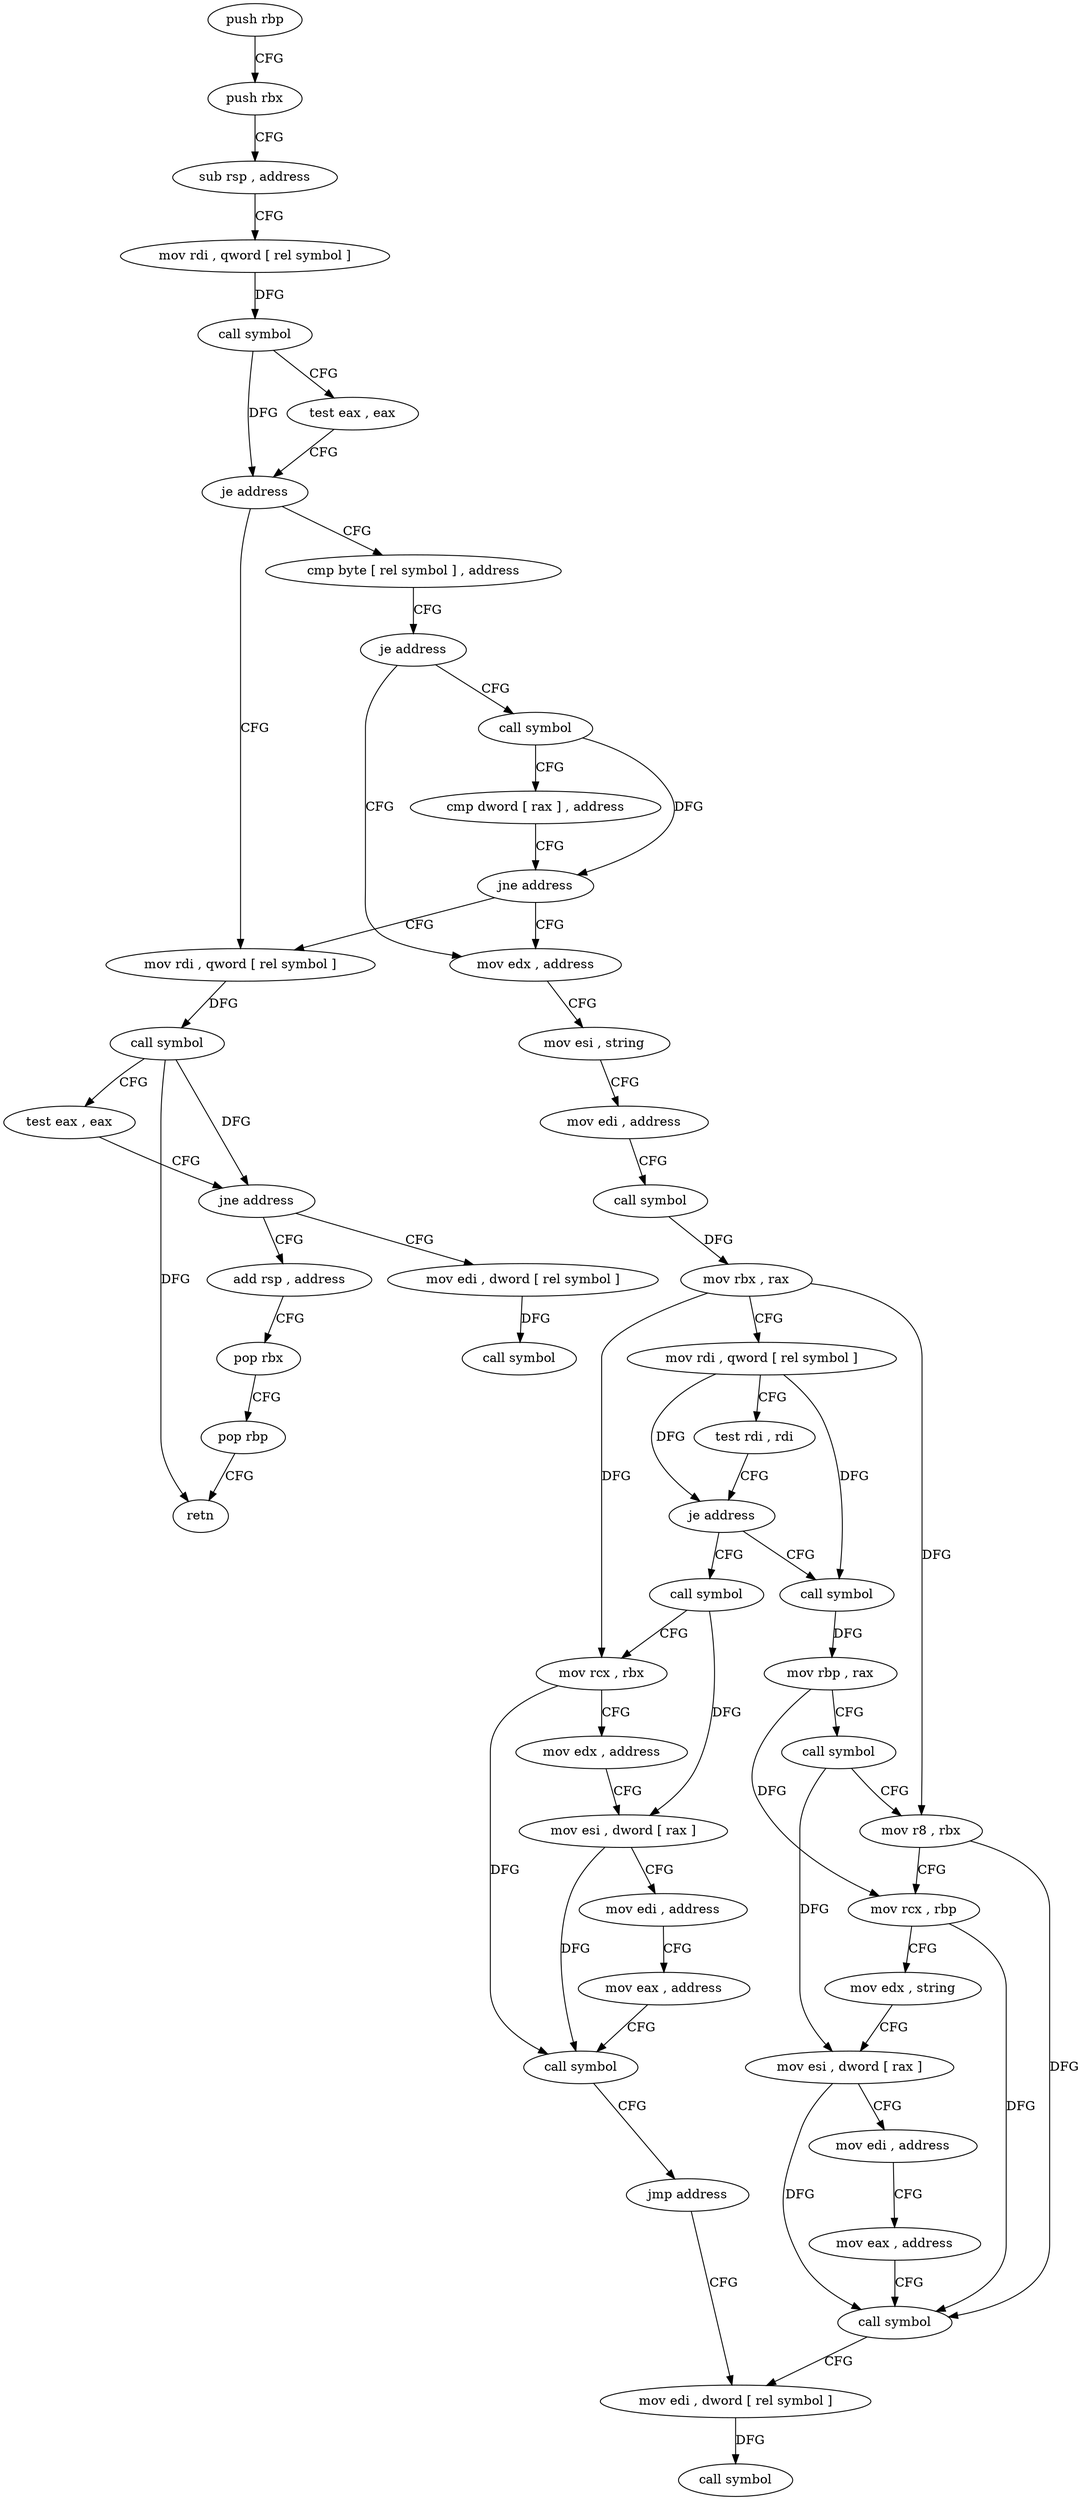 digraph "func" {
"4217810" [label = "push rbp" ]
"4217811" [label = "push rbx" ]
"4217812" [label = "sub rsp , address" ]
"4217816" [label = "mov rdi , qword [ rel symbol ]" ]
"4217823" [label = "call symbol" ]
"4217828" [label = "test eax , eax" ]
"4217830" [label = "je address" ]
"4217851" [label = "mov rdi , qword [ rel symbol ]" ]
"4217832" [label = "cmp byte [ rel symbol ] , address" ]
"4217858" [label = "call symbol" ]
"4217863" [label = "test eax , eax" ]
"4217865" [label = "jne address" ]
"4217993" [label = "mov edi , dword [ rel symbol ]" ]
"4217867" [label = "add rsp , address" ]
"4217839" [label = "je address" ]
"4217874" [label = "mov edx , address" ]
"4217841" [label = "call symbol" ]
"4217999" [label = "call symbol" ]
"4217871" [label = "pop rbx" ]
"4217872" [label = "pop rbp" ]
"4217873" [label = "retn" ]
"4217879" [label = "mov esi , string" ]
"4217884" [label = "mov edi , address" ]
"4217889" [label = "call symbol" ]
"4217894" [label = "mov rbx , rax" ]
"4217897" [label = "mov rdi , qword [ rel symbol ]" ]
"4217904" [label = "test rdi , rdi" ]
"4217907" [label = "je address" ]
"4217961" [label = "call symbol" ]
"4217909" [label = "call symbol" ]
"4217846" [label = "cmp dword [ rax ] , address" ]
"4217849" [label = "jne address" ]
"4217966" [label = "mov rcx , rbx" ]
"4217969" [label = "mov edx , address" ]
"4217974" [label = "mov esi , dword [ rax ]" ]
"4217976" [label = "mov edi , address" ]
"4217981" [label = "mov eax , address" ]
"4217986" [label = "call symbol" ]
"4217991" [label = "jmp address" ]
"4217950" [label = "mov edi , dword [ rel symbol ]" ]
"4217914" [label = "mov rbp , rax" ]
"4217917" [label = "call symbol" ]
"4217922" [label = "mov r8 , rbx" ]
"4217925" [label = "mov rcx , rbp" ]
"4217928" [label = "mov edx , string" ]
"4217933" [label = "mov esi , dword [ rax ]" ]
"4217935" [label = "mov edi , address" ]
"4217940" [label = "mov eax , address" ]
"4217945" [label = "call symbol" ]
"4217956" [label = "call symbol" ]
"4217810" -> "4217811" [ label = "CFG" ]
"4217811" -> "4217812" [ label = "CFG" ]
"4217812" -> "4217816" [ label = "CFG" ]
"4217816" -> "4217823" [ label = "DFG" ]
"4217823" -> "4217828" [ label = "CFG" ]
"4217823" -> "4217830" [ label = "DFG" ]
"4217828" -> "4217830" [ label = "CFG" ]
"4217830" -> "4217851" [ label = "CFG" ]
"4217830" -> "4217832" [ label = "CFG" ]
"4217851" -> "4217858" [ label = "DFG" ]
"4217832" -> "4217839" [ label = "CFG" ]
"4217858" -> "4217863" [ label = "CFG" ]
"4217858" -> "4217865" [ label = "DFG" ]
"4217858" -> "4217873" [ label = "DFG" ]
"4217863" -> "4217865" [ label = "CFG" ]
"4217865" -> "4217993" [ label = "CFG" ]
"4217865" -> "4217867" [ label = "CFG" ]
"4217993" -> "4217999" [ label = "DFG" ]
"4217867" -> "4217871" [ label = "CFG" ]
"4217839" -> "4217874" [ label = "CFG" ]
"4217839" -> "4217841" [ label = "CFG" ]
"4217874" -> "4217879" [ label = "CFG" ]
"4217841" -> "4217846" [ label = "CFG" ]
"4217841" -> "4217849" [ label = "DFG" ]
"4217871" -> "4217872" [ label = "CFG" ]
"4217872" -> "4217873" [ label = "CFG" ]
"4217879" -> "4217884" [ label = "CFG" ]
"4217884" -> "4217889" [ label = "CFG" ]
"4217889" -> "4217894" [ label = "DFG" ]
"4217894" -> "4217897" [ label = "CFG" ]
"4217894" -> "4217966" [ label = "DFG" ]
"4217894" -> "4217922" [ label = "DFG" ]
"4217897" -> "4217904" [ label = "CFG" ]
"4217897" -> "4217907" [ label = "DFG" ]
"4217897" -> "4217909" [ label = "DFG" ]
"4217904" -> "4217907" [ label = "CFG" ]
"4217907" -> "4217961" [ label = "CFG" ]
"4217907" -> "4217909" [ label = "CFG" ]
"4217961" -> "4217966" [ label = "CFG" ]
"4217961" -> "4217974" [ label = "DFG" ]
"4217909" -> "4217914" [ label = "DFG" ]
"4217846" -> "4217849" [ label = "CFG" ]
"4217849" -> "4217874" [ label = "CFG" ]
"4217849" -> "4217851" [ label = "CFG" ]
"4217966" -> "4217969" [ label = "CFG" ]
"4217966" -> "4217986" [ label = "DFG" ]
"4217969" -> "4217974" [ label = "CFG" ]
"4217974" -> "4217976" [ label = "CFG" ]
"4217974" -> "4217986" [ label = "DFG" ]
"4217976" -> "4217981" [ label = "CFG" ]
"4217981" -> "4217986" [ label = "CFG" ]
"4217986" -> "4217991" [ label = "CFG" ]
"4217991" -> "4217950" [ label = "CFG" ]
"4217950" -> "4217956" [ label = "DFG" ]
"4217914" -> "4217917" [ label = "CFG" ]
"4217914" -> "4217925" [ label = "DFG" ]
"4217917" -> "4217922" [ label = "CFG" ]
"4217917" -> "4217933" [ label = "DFG" ]
"4217922" -> "4217925" [ label = "CFG" ]
"4217922" -> "4217945" [ label = "DFG" ]
"4217925" -> "4217928" [ label = "CFG" ]
"4217925" -> "4217945" [ label = "DFG" ]
"4217928" -> "4217933" [ label = "CFG" ]
"4217933" -> "4217935" [ label = "CFG" ]
"4217933" -> "4217945" [ label = "DFG" ]
"4217935" -> "4217940" [ label = "CFG" ]
"4217940" -> "4217945" [ label = "CFG" ]
"4217945" -> "4217950" [ label = "CFG" ]
}
